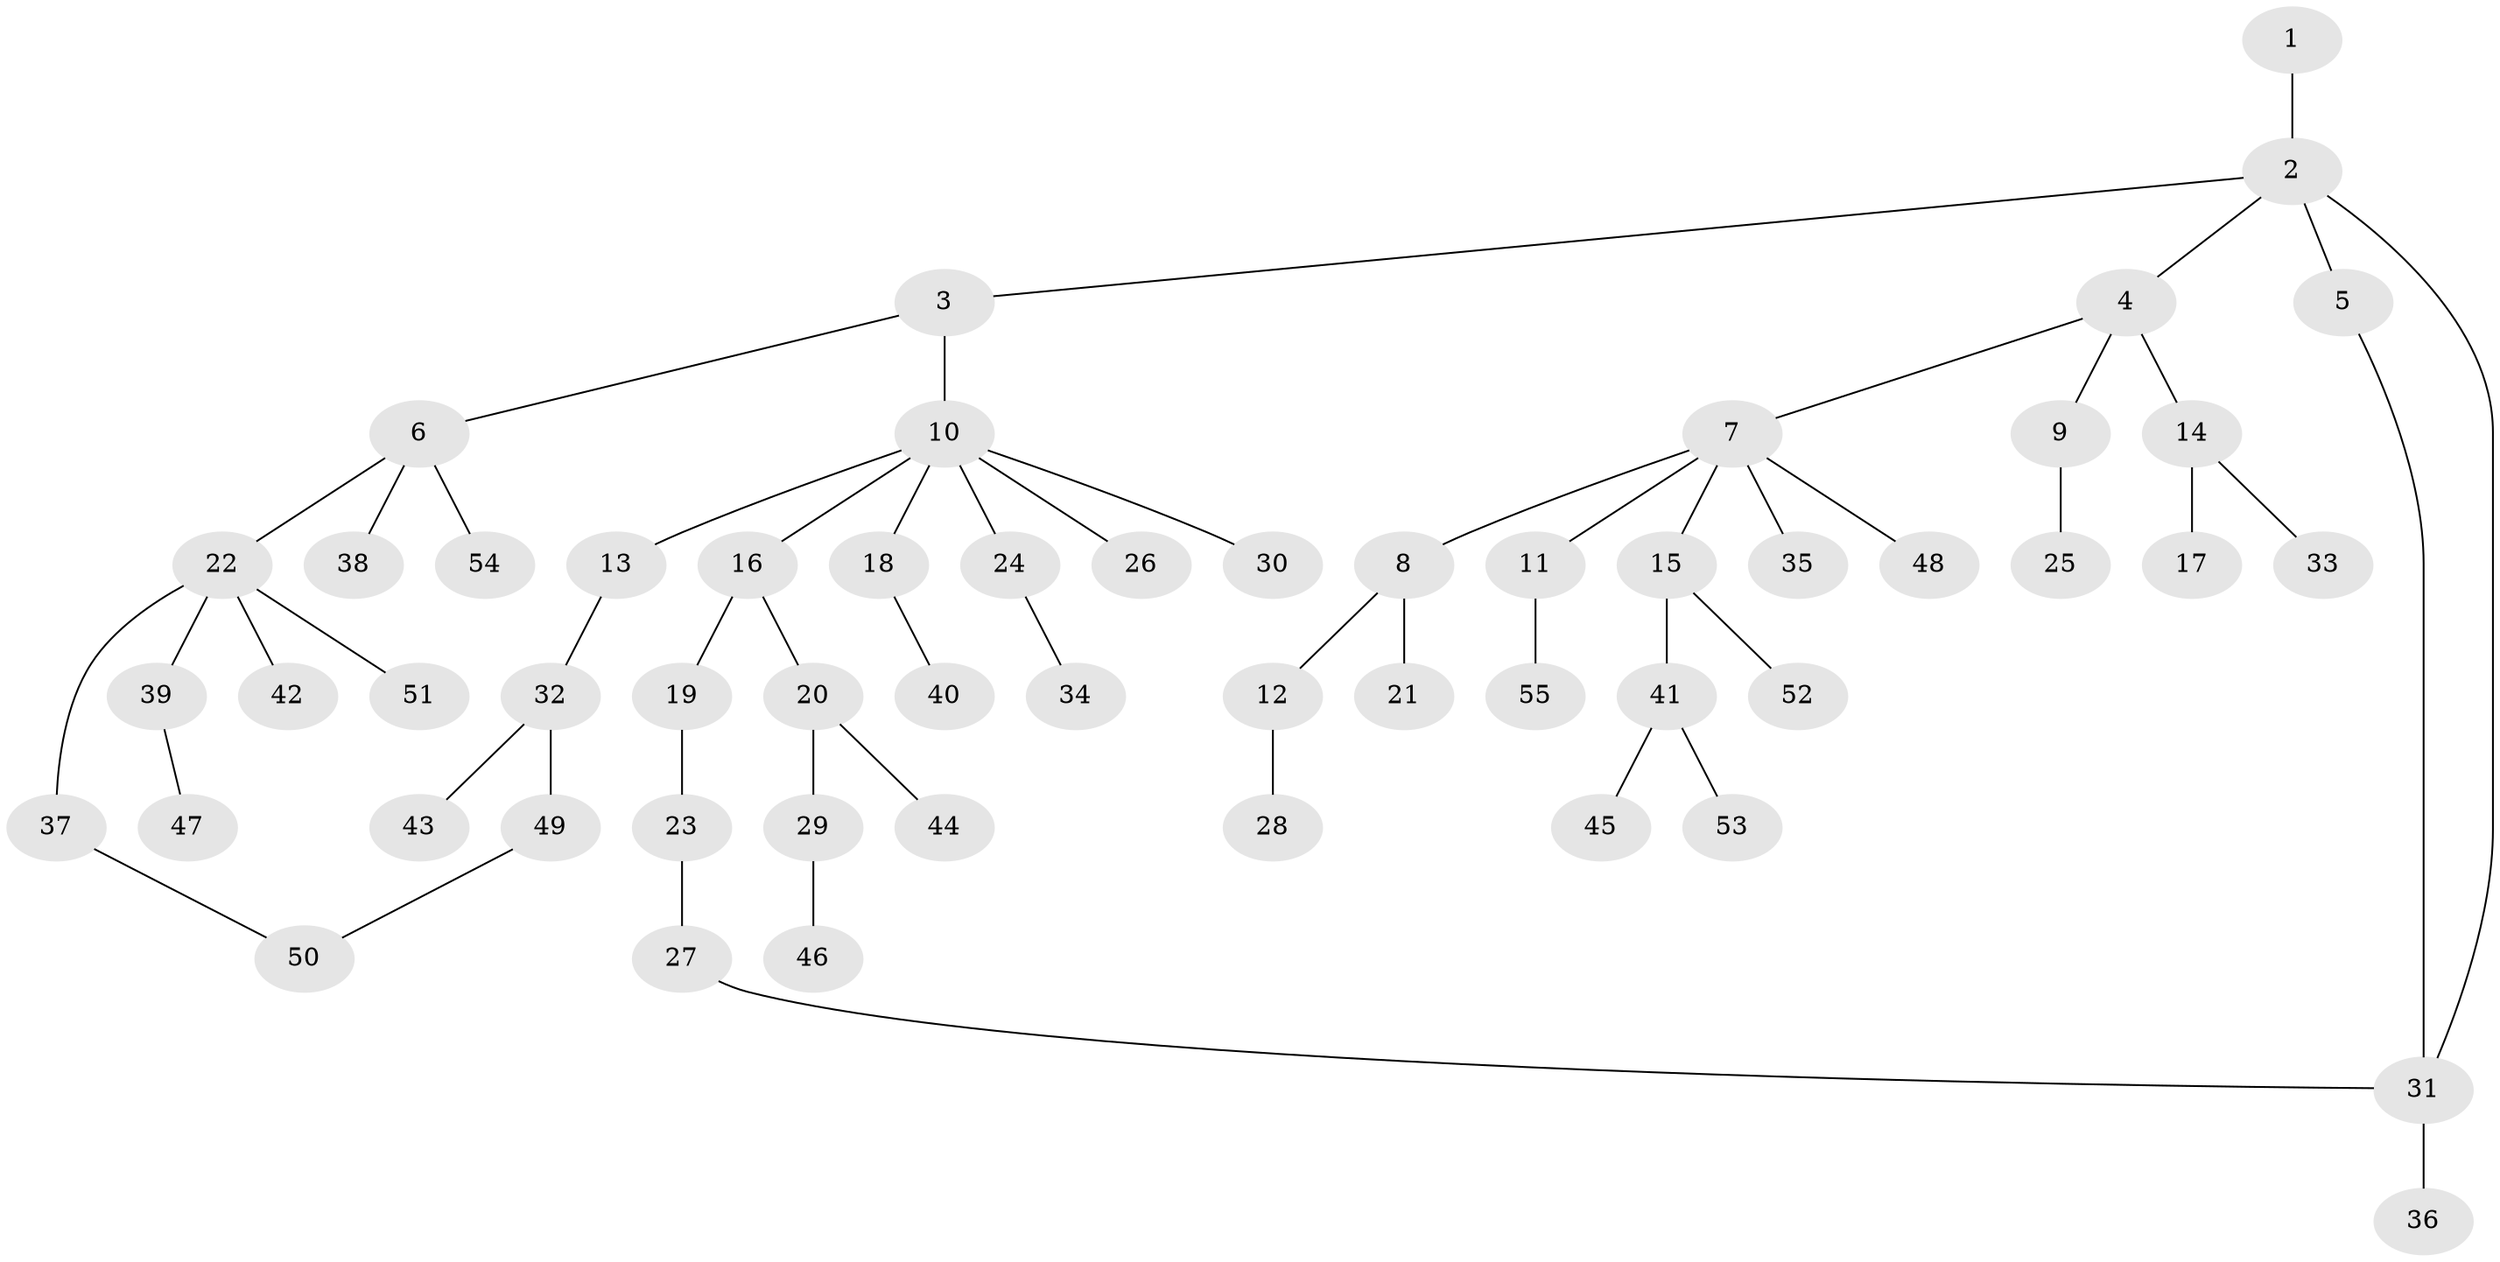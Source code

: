 // Generated by graph-tools (version 1.1) at 2025/34/03/09/25 02:34:23]
// undirected, 55 vertices, 57 edges
graph export_dot {
graph [start="1"]
  node [color=gray90,style=filled];
  1;
  2;
  3;
  4;
  5;
  6;
  7;
  8;
  9;
  10;
  11;
  12;
  13;
  14;
  15;
  16;
  17;
  18;
  19;
  20;
  21;
  22;
  23;
  24;
  25;
  26;
  27;
  28;
  29;
  30;
  31;
  32;
  33;
  34;
  35;
  36;
  37;
  38;
  39;
  40;
  41;
  42;
  43;
  44;
  45;
  46;
  47;
  48;
  49;
  50;
  51;
  52;
  53;
  54;
  55;
  1 -- 2;
  2 -- 3;
  2 -- 4;
  2 -- 5;
  2 -- 31;
  3 -- 6;
  3 -- 10;
  4 -- 7;
  4 -- 9;
  4 -- 14;
  5 -- 31;
  6 -- 22;
  6 -- 38;
  6 -- 54;
  7 -- 8;
  7 -- 11;
  7 -- 15;
  7 -- 35;
  7 -- 48;
  8 -- 12;
  8 -- 21;
  9 -- 25;
  10 -- 13;
  10 -- 16;
  10 -- 18;
  10 -- 24;
  10 -- 26;
  10 -- 30;
  11 -- 55;
  12 -- 28;
  13 -- 32;
  14 -- 17;
  14 -- 33;
  15 -- 41;
  15 -- 52;
  16 -- 19;
  16 -- 20;
  18 -- 40;
  19 -- 23;
  20 -- 29;
  20 -- 44;
  22 -- 37;
  22 -- 39;
  22 -- 42;
  22 -- 51;
  23 -- 27;
  24 -- 34;
  27 -- 31;
  29 -- 46;
  31 -- 36;
  32 -- 43;
  32 -- 49;
  37 -- 50;
  39 -- 47;
  41 -- 45;
  41 -- 53;
  49 -- 50;
}
